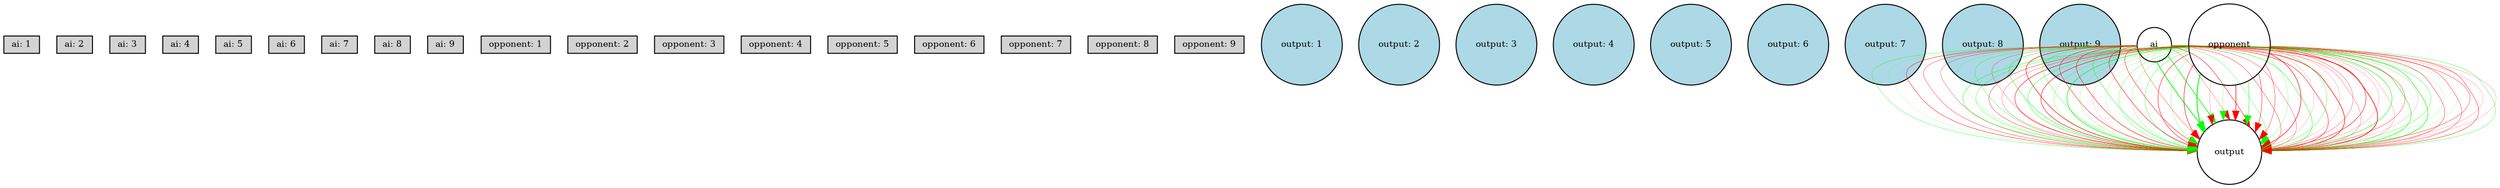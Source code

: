 digraph {
	node [fontsize=9 height=0.2 shape=circle width=0.2]
	"ai: 1" [fillcolor=lightgray shape=box style=filled]
	"ai: 2" [fillcolor=lightgray shape=box style=filled]
	"ai: 3" [fillcolor=lightgray shape=box style=filled]
	"ai: 4" [fillcolor=lightgray shape=box style=filled]
	"ai: 5" [fillcolor=lightgray shape=box style=filled]
	"ai: 6" [fillcolor=lightgray shape=box style=filled]
	"ai: 7" [fillcolor=lightgray shape=box style=filled]
	"ai: 8" [fillcolor=lightgray shape=box style=filled]
	"ai: 9" [fillcolor=lightgray shape=box style=filled]
	"opponent: 1" [fillcolor=lightgray shape=box style=filled]
	"opponent: 2" [fillcolor=lightgray shape=box style=filled]
	"opponent: 3" [fillcolor=lightgray shape=box style=filled]
	"opponent: 4" [fillcolor=lightgray shape=box style=filled]
	"opponent: 5" [fillcolor=lightgray shape=box style=filled]
	"opponent: 6" [fillcolor=lightgray shape=box style=filled]
	"opponent: 7" [fillcolor=lightgray shape=box style=filled]
	"opponent: 8" [fillcolor=lightgray shape=box style=filled]
	"opponent: 9" [fillcolor=lightgray shape=box style=filled]
	"output: 1" [fillcolor=lightblue style=filled]
	"output: 2" [fillcolor=lightblue style=filled]
	"output: 3" [fillcolor=lightblue style=filled]
	"output: 4" [fillcolor=lightblue style=filled]
	"output: 5" [fillcolor=lightblue style=filled]
	"output: 6" [fillcolor=lightblue style=filled]
	"output: 7" [fillcolor=lightblue style=filled]
	"output: 8" [fillcolor=lightblue style=filled]
	"output: 9" [fillcolor=lightblue style=filled]
	ai:" 9" -> output:" 2" [color=green penwidth=0.27568766434384145 style=solid]
	ai:" 8" -> output:" 8" [color=green penwidth=0.10197416675047881 style=solid]
	ai:" 9" -> output:" 6" [color=red penwidth=0.365814230924735 style=solid]
	opponent:" 8" -> output:" 9" [color=green penwidth=0.345901972904353 style=solid]
	ai:" 9" -> output:" 7" [color=red penwidth=0.29734450725117845 style=solid]
	opponent:" 6" -> output:" 9" [color=green penwidth=0.2589791206617167 style=solid]
	ai:" 4" -> output:" 2" [color=red penwidth=0.2458822266456892 style=solid]
	ai:" 6" -> output:" 4" [color=green penwidth=0.1463879705196316 style=solid]
	ai:" 1" -> output:" 2" [color=green penwidth=0.26507600479121485 style=solid]
	ai:" 8" -> output:" 1" [color=red penwidth=0.20504946068894017 style=solid]
	ai:" 2" -> output:" 5" [color=green penwidth=0.3760101383241954 style=solid]
	opponent:" 8" -> output:" 4" [color=red penwidth=0.3181567168499234 style=solid]
	opponent:" 9" -> output:" 7" [color=red penwidth=0.21416255089975347 style=solid]
	opponent:" 4" -> output:" 7" [color=red penwidth=0.45658228363684805 style=solid]
	ai:" 6" -> output:" 9" [color=red penwidth=0.5070625116148212 style=solid]
	opponent:" 4" -> output:" 1" [color=green penwidth=0.35712407696884263 style=solid]
	ai:" 8" -> output:" 7" [color=green penwidth=0.264123943032311 style=solid]
	opponent:" 3" -> output:" 3" [color=red penwidth=0.4774675046362896 style=solid]
	ai:" 5" -> output:" 1" [color=red penwidth=0.3813887461073956 style=solid]
	opponent:" 1" -> output:" 4" [color=green penwidth=0.20408102150034452 style=solid]
	ai:" 3" -> output:" 5" [color=red penwidth=0.4256918264200735 style=solid]
	ai:" 7" -> output:" 6" [color=green penwidth=0.36678456747339094 style=solid]
	opponent:" 6" -> output:" 1" [color=green penwidth=0.5629430493532804 style=solid]
	opponent:" 7" -> output:" 6" [color=green penwidth=0.1658969967829494 style=solid]
	ai:" 5" -> output:" 5" [color=red penwidth=0.4342296673630345 style=solid]
	opponent:" 3" -> output:" 8" [color=red penwidth=0.10003423731849713 style=solid]
	opponent:" 1" -> output:" 9" [color=green penwidth=0.1411748247107481 style=solid]
	opponent:" 4" -> output:" 2" [color=green penwidth=0.22981920164027966 style=solid]
	opponent:" 6" -> output:" 8" [color=green penwidth=0.1664910457127753 style=solid]
	opponent:" 2" -> output:" 8" [color=green penwidth=0.27088311811553756 style=solid]
	opponent:" 8" -> output:" 8" [color=red penwidth=0.43218679417431694 style=solid]
	opponent:" 5" -> output:" 8" [color=green penwidth=0.19176538032510976 style=solid]
	ai:" 9" -> output:" 8" [color=red penwidth=0.39135719506749533 style=solid]
	opponent:" 7" -> output:" 9" [color=red penwidth=0.4814879612946682 style=solid]
	opponent:" 8" -> output:" 1" [color=green penwidth=0.9096611268809663 style=solid]
	opponent:" 2" -> output:" 3" [color=red penwidth=0.16288388301033588 style=solid]
	ai:" 3" -> output:" 7" [color=red penwidth=0.2530710316518095 style=solid]
	ai:" 2" -> output:" 6" [color=green penwidth=0.7764045414886018 style=solid]
	opponent:" 2" -> output:" 4" [color=green penwidth=0.18405603658738806 style=solid]
	opponent:" 8" -> output:" 5" [color=red penwidth=0.584796336419392 style=solid]
	ai:" 6" -> output:" 1" [color=green penwidth=0.6503959184602294 style=solid]
	ai:" 5" -> output:" 2" [color=red penwidth=0.21649969185831847 style=solid]
	ai:" 1" -> output:" 6" [color=red penwidth=0.4250357183134287 style=solid]
	ai:" 4" -> output:" 4" [color=green penwidth=0.25027960059328247 style=solid]
	ai:" 6" -> output:" 5" [color=red penwidth=0.31569442144827475 style=solid]
	ai:" 4" -> output:" 9" [color=red penwidth=0.26035504760462325 style=solid]
	opponent:" 1" -> output:" 2" [color=green penwidth=0.3849969712122421 style=solid]
	opponent:" 6" -> output:" 3" [color=red penwidth=0.39435229050556797 style=solid]
	ai:" 1" -> output:" 4" [color=green penwidth=0.3835401046658744 style=solid]
	ai:" 1" -> output:" 7" [color=red penwidth=0.4093444898754426 style=solid]
	ai:" 1" -> output:" 5" [color=red penwidth=0.5538598269136206 style=solid]
	opponent:" 3" -> output:" 6" [color=red penwidth=0.32799529603563415 style=solid]
	ai:" 5" -> output:" 9" [color=red penwidth=0.2270547118688527 style=solid]
	ai:" 5" -> output:" 4" [color=red penwidth=0.6600351210346682 style=solid]
	opponent:" 1" -> output:" 8" [color=green penwidth=0.18676528626715685 style=solid]
	opponent:" 5" -> output:" 6" [color=red penwidth=0.5347438810598197 style=solid]
	ai:" 4" -> output:" 7" [color=red penwidth=0.15992273665951712 style=solid]
	opponent:" 9" -> output:" 3" [color=red penwidth=0.12406351727723236 style=solid]
	opponent:" 3" -> output:" 2" [color=green penwidth=0.27109311090756383 style=solid]
	opponent:" 1" -> output:" 6" [color=red penwidth=0.13441950016553678 style=solid]
	opponent:" 1" -> output:" 1" [color=red penwidth=0.25030462662577163 style=solid]
	opponent:" 1" -> output:" 7" [color=red penwidth=0.4379297348241391 style=solid]
	opponent:" 7" -> output:" 5" [color=red penwidth=0.1580593980273982 style=solid]
	ai:" 6" -> output:" 2" [color=green penwidth=0.45360240367250126 style=solid]
	opponent:" 5" -> output:" 3" [color=green penwidth=0.45155176752661375 style=solid]
	ai:" 4" -> output:" 8" [color=green penwidth=0.49323753463006725 style=solid]
	opponent:" 8" -> output:" 2" [color=red penwidth=0.3001094220408035 style=solid]
	opponent:" 5" -> output:" 4" [color=red penwidth=0.12540884224020096 style=solid]
	opponent:" 4" -> output:" 5" [color=green penwidth=0.2753118562307974 style=solid]
	ai:" 3" -> output:" 6" [color=red penwidth=0.3318057092164005 style=solid]
	ai:" 4" -> output:" 3" [color=red penwidth=0.3045218281882004 style=solid]
	ai:" 8" -> output:" 6" [color=red penwidth=0.35825218908399303 style=solid]
	opponent:" 4" -> output:" 3" [color=green penwidth=0.1293992064215719 style=solid]
	ai:" 1" -> output:" 8" [color=green penwidth=0.2777116898645643 style=solid]
	opponent:" 2" -> output:" 5" [color=green penwidth=0.11235128295251438 style=solid]
	opponent:" 9" -> output:" 2" [color=red penwidth=0.3110814989985927 style=solid]
	opponent:" 2" -> output:" 1" [color=red penwidth=0.1390953126141494 style=solid]
	opponent:" 4" -> output:" 9" [color=red penwidth=0.14461465566274484 style=solid]
}
